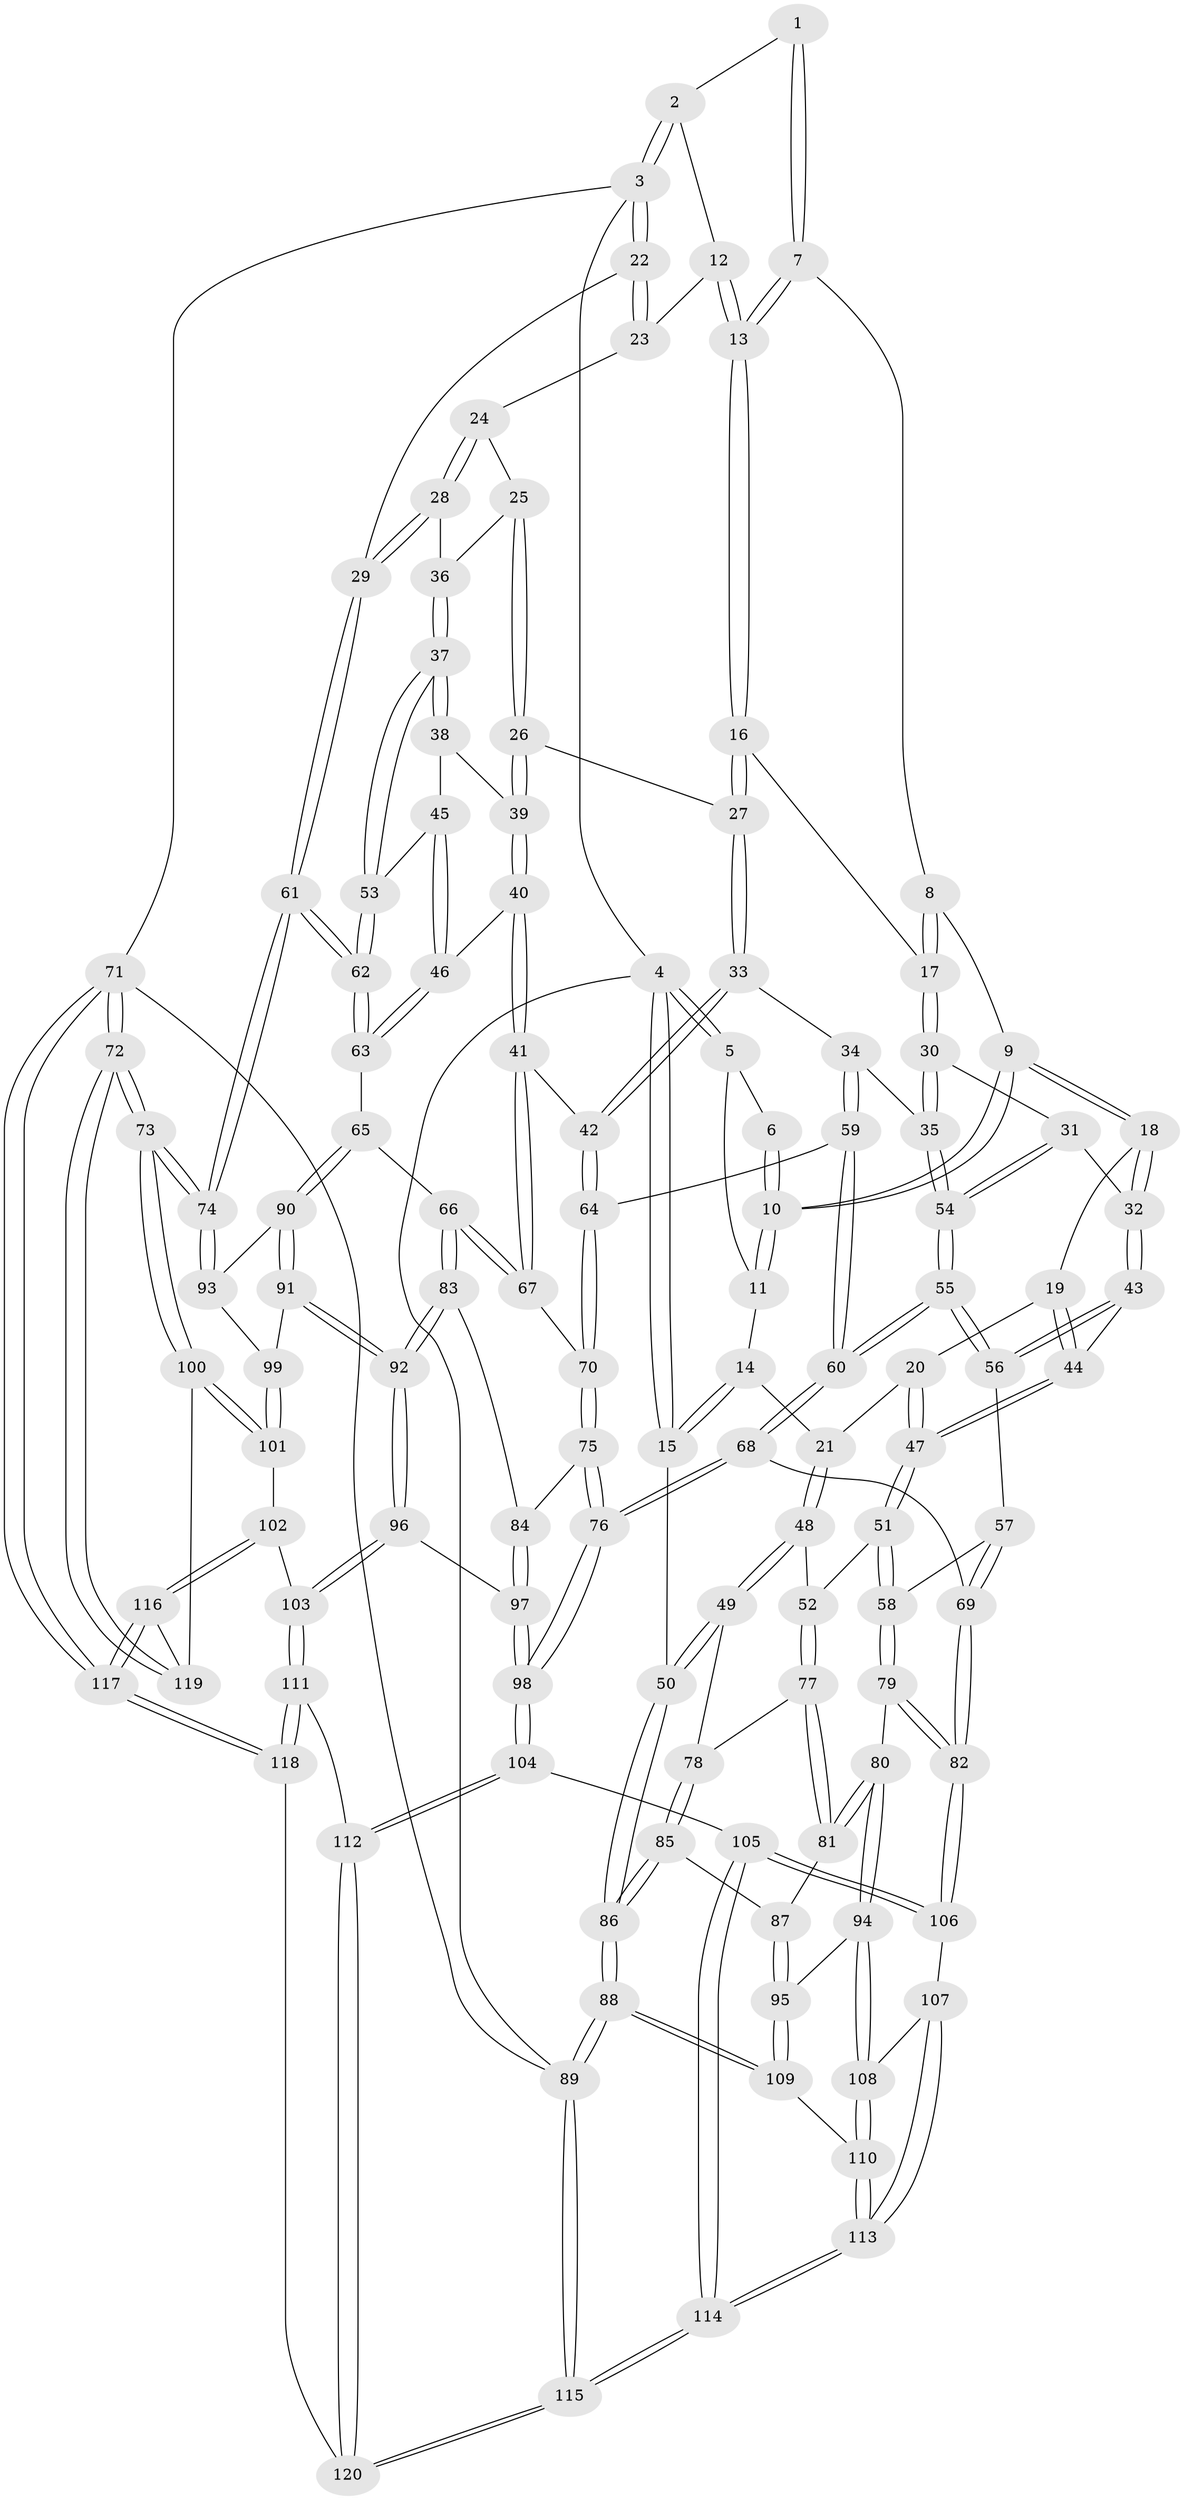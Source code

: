 // coarse degree distribution, {3: 0.1095890410958904, 4: 0.410958904109589, 8: 0.0136986301369863, 5: 0.3561643835616438, 6: 0.1095890410958904}
// Generated by graph-tools (version 1.1) at 2025/52/02/27/25 19:52:39]
// undirected, 120 vertices, 297 edges
graph export_dot {
graph [start="1"]
  node [color=gray90,style=filled];
  1 [pos="+0.3869655172175215+0"];
  2 [pos="+0.7022790455934607+0"];
  3 [pos="+1+0"];
  4 [pos="+0+0"];
  5 [pos="+0.1891431896316883+0"];
  6 [pos="+0.282085841998198+0"];
  7 [pos="+0.4311187219131908+0.04571082567162304"];
  8 [pos="+0.4014086957551489+0.14365588099333795"];
  9 [pos="+0.3441438360274437+0.19384238351436964"];
  10 [pos="+0.32674653357225536+0.18217998560935705"];
  11 [pos="+0.19100353581250598+0.11300794310586246"];
  12 [pos="+0.701091586563005+0.11349714790906021"];
  13 [pos="+0.6991949865880749+0.11603944195826782"];
  14 [pos="+0.11410321281943868+0.17370663964621127"];
  15 [pos="+0+0.032387442865936096"];
  16 [pos="+0.682672674983461+0.1555522420045049"];
  17 [pos="+0.621382718699258+0.2080678198674682"];
  18 [pos="+0.3456023953229977+0.2815587618597205"];
  19 [pos="+0.21335124087357443+0.3353556333997675"];
  20 [pos="+0.18618311699194753+0.3412085235758015"];
  21 [pos="+0.13420830380695142+0.333736325008473"];
  22 [pos="+1+0"];
  23 [pos="+0.8674297004230397+0.1402947536210522"];
  24 [pos="+0.9114240751338187+0.2353063881253556"];
  25 [pos="+0.8904875608518323+0.32235967262896625"];
  26 [pos="+0.8609400658233961+0.3346643320091602"];
  27 [pos="+0.7738754626411124+0.3051205065588623"];
  28 [pos="+1+0.23342914697501826"];
  29 [pos="+1+0.2225130660714006"];
  30 [pos="+0.5815842828450115+0.29012672091730446"];
  31 [pos="+0.4308606362452538+0.3573362639587245"];
  32 [pos="+0.41093723993922954+0.3488779906658057"];
  33 [pos="+0.7027797586270463+0.4311900858888936"];
  34 [pos="+0.6553995251399807+0.41841130707204377"];
  35 [pos="+0.6508568052943501+0.41462452616306916"];
  36 [pos="+0.9245467470145369+0.34094640590095837"];
  37 [pos="+0.9806224177087073+0.44073508316188864"];
  38 [pos="+0.8761538599378286+0.4161497232798426"];
  39 [pos="+0.8503327043877993+0.3792465601176186"];
  40 [pos="+0.7812572463280555+0.47556041506554914"];
  41 [pos="+0.7634415206663903+0.48163170788977966"];
  42 [pos="+0.7214081058685256+0.4517294015816532"];
  43 [pos="+0.32951175536141647+0.4423898299228323"];
  44 [pos="+0.28304377508222883+0.4362514228740579"];
  45 [pos="+0.8874454426669811+0.46029396048890414"];
  46 [pos="+0.8558877683286271+0.49150398375569704"];
  47 [pos="+0.22953477486312984+0.4737235081707224"];
  48 [pos="+0.08345279698615621+0.3716717959966527"];
  49 [pos="+0+0.4134159822838949"];
  50 [pos="+0+0.41447758523909245"];
  51 [pos="+0.22609264556754602+0.5162330010665203"];
  52 [pos="+0.1519566528104969+0.5268903955316286"];
  53 [pos="+0.9822319315069066+0.44296841430965833"];
  54 [pos="+0.4738313807240144+0.47628038038788867"];
  55 [pos="+0.4745666060107056+0.5043698293068415"];
  56 [pos="+0.3163489896195905+0.5087649515871719"];
  57 [pos="+0.31084496803259754+0.5156551461350513"];
  58 [pos="+0.26767535637485856+0.5425198868038644"];
  59 [pos="+0.6031343186753405+0.5145427818065211"];
  60 [pos="+0.4866077268545373+0.5469254509950782"];
  61 [pos="+1+0.576154886473949"];
  62 [pos="+1+0.5578056784890352"];
  63 [pos="+0.9265697204662963+0.5714733340013703"];
  64 [pos="+0.6436242746859554+0.5525439222704197"];
  65 [pos="+0.8597402700565828+0.6148933308941829"];
  66 [pos="+0.7654508030382013+0.5638710788921794"];
  67 [pos="+0.7611589223585874+0.5532119908899977"];
  68 [pos="+0.47634781936337056+0.6386258805378414"];
  69 [pos="+0.47417494562494106+0.639796086963228"];
  70 [pos="+0.6511572631291712+0.5772189751277459"];
  71 [pos="+1+1"];
  72 [pos="+1+1"];
  73 [pos="+1+0.7457096935965202"];
  74 [pos="+1+0.6089096289325924"];
  75 [pos="+0.6197119209979813+0.6477792000054035"];
  76 [pos="+0.5385343169989137+0.6661104095031977"];
  77 [pos="+0.12069059185103484+0.5707031343749732"];
  78 [pos="+0.12000808459047622+0.5706107673337029"];
  79 [pos="+0.27686789219283237+0.6064673007097474"];
  80 [pos="+0.20812359613140632+0.6887285777309187"];
  81 [pos="+0.14184979344778204+0.6448954774435812"];
  82 [pos="+0.4458272075736714+0.6605509151247088"];
  83 [pos="+0.7276904659636604+0.6558297969476028"];
  84 [pos="+0.6253329848922479+0.6500062013527422"];
  85 [pos="+0+0.6494179366210805"];
  86 [pos="+0+0.6545636111127277"];
  87 [pos="+0.08078280471915086+0.677724426867281"];
  88 [pos="+0+0.9525489581870408"];
  89 [pos="+0+1"];
  90 [pos="+0.8496283805775134+0.6782983273942904"];
  91 [pos="+0.8394599203269739+0.7030593414808161"];
  92 [pos="+0.7825228794921524+0.7383622343027741"];
  93 [pos="+0.9609225747314953+0.676289131010794"];
  94 [pos="+0.21414693634453852+0.715857657106535"];
  95 [pos="+0.07752863111724966+0.7801013777964753"];
  96 [pos="+0.7690081094307409+0.7740506171338154"];
  97 [pos="+0.7036927677808634+0.7844986360794173"];
  98 [pos="+0.6037971145826891+0.8394059935105724"];
  99 [pos="+0.8876727783026609+0.7298439804955948"];
  100 [pos="+1+0.7546743090873916"];
  101 [pos="+0.9435868934838575+0.7794504470077185"];
  102 [pos="+0.8365982005913258+0.8838563644222763"];
  103 [pos="+0.8275951673285032+0.8812539855399821"];
  104 [pos="+0.5858060135803056+0.8878832164929854"];
  105 [pos="+0.46813034307468+0.8641405562482983"];
  106 [pos="+0.38273087964910635+0.7753006817858993"];
  107 [pos="+0.36287282196998594+0.7824582941830536"];
  108 [pos="+0.2461234310649395+0.7624354130962807"];
  109 [pos="+0.03442867497395031+0.8394614032622868"];
  110 [pos="+0.18629502586879362+0.8720419438131793"];
  111 [pos="+0.7709638697266759+0.9227272021642104"];
  112 [pos="+0.5968366599905313+0.9185448070518955"];
  113 [pos="+0.2708995963772605+1"];
  114 [pos="+0.2798740964027917+1"];
  115 [pos="+0.27344446998404026+1"];
  116 [pos="+0.8392525608137347+0.8863160344045478"];
  117 [pos="+0.9155406995820301+1"];
  118 [pos="+0.7171931504978948+1"];
  119 [pos="+0.8796659862101515+0.9002490035460979"];
  120 [pos="+0.5607488191095983+1"];
  1 -- 2;
  1 -- 7;
  1 -- 7;
  2 -- 3;
  2 -- 3;
  2 -- 12;
  3 -- 4;
  3 -- 22;
  3 -- 22;
  3 -- 71;
  4 -- 5;
  4 -- 5;
  4 -- 15;
  4 -- 15;
  4 -- 89;
  5 -- 6;
  5 -- 11;
  6 -- 10;
  6 -- 10;
  7 -- 8;
  7 -- 13;
  7 -- 13;
  8 -- 9;
  8 -- 17;
  8 -- 17;
  9 -- 10;
  9 -- 10;
  9 -- 18;
  9 -- 18;
  10 -- 11;
  10 -- 11;
  11 -- 14;
  12 -- 13;
  12 -- 13;
  12 -- 23;
  13 -- 16;
  13 -- 16;
  14 -- 15;
  14 -- 15;
  14 -- 21;
  15 -- 50;
  16 -- 17;
  16 -- 27;
  16 -- 27;
  17 -- 30;
  17 -- 30;
  18 -- 19;
  18 -- 32;
  18 -- 32;
  19 -- 20;
  19 -- 44;
  19 -- 44;
  20 -- 21;
  20 -- 47;
  20 -- 47;
  21 -- 48;
  21 -- 48;
  22 -- 23;
  22 -- 23;
  22 -- 29;
  23 -- 24;
  24 -- 25;
  24 -- 28;
  24 -- 28;
  25 -- 26;
  25 -- 26;
  25 -- 36;
  26 -- 27;
  26 -- 39;
  26 -- 39;
  27 -- 33;
  27 -- 33;
  28 -- 29;
  28 -- 29;
  28 -- 36;
  29 -- 61;
  29 -- 61;
  30 -- 31;
  30 -- 35;
  30 -- 35;
  31 -- 32;
  31 -- 54;
  31 -- 54;
  32 -- 43;
  32 -- 43;
  33 -- 34;
  33 -- 42;
  33 -- 42;
  34 -- 35;
  34 -- 59;
  34 -- 59;
  35 -- 54;
  35 -- 54;
  36 -- 37;
  36 -- 37;
  37 -- 38;
  37 -- 38;
  37 -- 53;
  37 -- 53;
  38 -- 39;
  38 -- 45;
  39 -- 40;
  39 -- 40;
  40 -- 41;
  40 -- 41;
  40 -- 46;
  41 -- 42;
  41 -- 67;
  41 -- 67;
  42 -- 64;
  42 -- 64;
  43 -- 44;
  43 -- 56;
  43 -- 56;
  44 -- 47;
  44 -- 47;
  45 -- 46;
  45 -- 46;
  45 -- 53;
  46 -- 63;
  46 -- 63;
  47 -- 51;
  47 -- 51;
  48 -- 49;
  48 -- 49;
  48 -- 52;
  49 -- 50;
  49 -- 50;
  49 -- 78;
  50 -- 86;
  50 -- 86;
  51 -- 52;
  51 -- 58;
  51 -- 58;
  52 -- 77;
  52 -- 77;
  53 -- 62;
  53 -- 62;
  54 -- 55;
  54 -- 55;
  55 -- 56;
  55 -- 56;
  55 -- 60;
  55 -- 60;
  56 -- 57;
  57 -- 58;
  57 -- 69;
  57 -- 69;
  58 -- 79;
  58 -- 79;
  59 -- 60;
  59 -- 60;
  59 -- 64;
  60 -- 68;
  60 -- 68;
  61 -- 62;
  61 -- 62;
  61 -- 74;
  61 -- 74;
  62 -- 63;
  62 -- 63;
  63 -- 65;
  64 -- 70;
  64 -- 70;
  65 -- 66;
  65 -- 90;
  65 -- 90;
  66 -- 67;
  66 -- 67;
  66 -- 83;
  66 -- 83;
  67 -- 70;
  68 -- 69;
  68 -- 76;
  68 -- 76;
  69 -- 82;
  69 -- 82;
  70 -- 75;
  70 -- 75;
  71 -- 72;
  71 -- 72;
  71 -- 117;
  71 -- 117;
  71 -- 89;
  72 -- 73;
  72 -- 73;
  72 -- 119;
  72 -- 119;
  73 -- 74;
  73 -- 74;
  73 -- 100;
  73 -- 100;
  74 -- 93;
  74 -- 93;
  75 -- 76;
  75 -- 76;
  75 -- 84;
  76 -- 98;
  76 -- 98;
  77 -- 78;
  77 -- 81;
  77 -- 81;
  78 -- 85;
  78 -- 85;
  79 -- 80;
  79 -- 82;
  79 -- 82;
  80 -- 81;
  80 -- 81;
  80 -- 94;
  80 -- 94;
  81 -- 87;
  82 -- 106;
  82 -- 106;
  83 -- 84;
  83 -- 92;
  83 -- 92;
  84 -- 97;
  84 -- 97;
  85 -- 86;
  85 -- 86;
  85 -- 87;
  86 -- 88;
  86 -- 88;
  87 -- 95;
  87 -- 95;
  88 -- 89;
  88 -- 89;
  88 -- 109;
  88 -- 109;
  89 -- 115;
  89 -- 115;
  90 -- 91;
  90 -- 91;
  90 -- 93;
  91 -- 92;
  91 -- 92;
  91 -- 99;
  92 -- 96;
  92 -- 96;
  93 -- 99;
  94 -- 95;
  94 -- 108;
  94 -- 108;
  95 -- 109;
  95 -- 109;
  96 -- 97;
  96 -- 103;
  96 -- 103;
  97 -- 98;
  97 -- 98;
  98 -- 104;
  98 -- 104;
  99 -- 101;
  99 -- 101;
  100 -- 101;
  100 -- 101;
  100 -- 119;
  101 -- 102;
  102 -- 103;
  102 -- 116;
  102 -- 116;
  103 -- 111;
  103 -- 111;
  104 -- 105;
  104 -- 112;
  104 -- 112;
  105 -- 106;
  105 -- 106;
  105 -- 114;
  105 -- 114;
  106 -- 107;
  107 -- 108;
  107 -- 113;
  107 -- 113;
  108 -- 110;
  108 -- 110;
  109 -- 110;
  110 -- 113;
  110 -- 113;
  111 -- 112;
  111 -- 118;
  111 -- 118;
  112 -- 120;
  112 -- 120;
  113 -- 114;
  113 -- 114;
  114 -- 115;
  114 -- 115;
  115 -- 120;
  115 -- 120;
  116 -- 117;
  116 -- 117;
  116 -- 119;
  117 -- 118;
  117 -- 118;
  118 -- 120;
}
